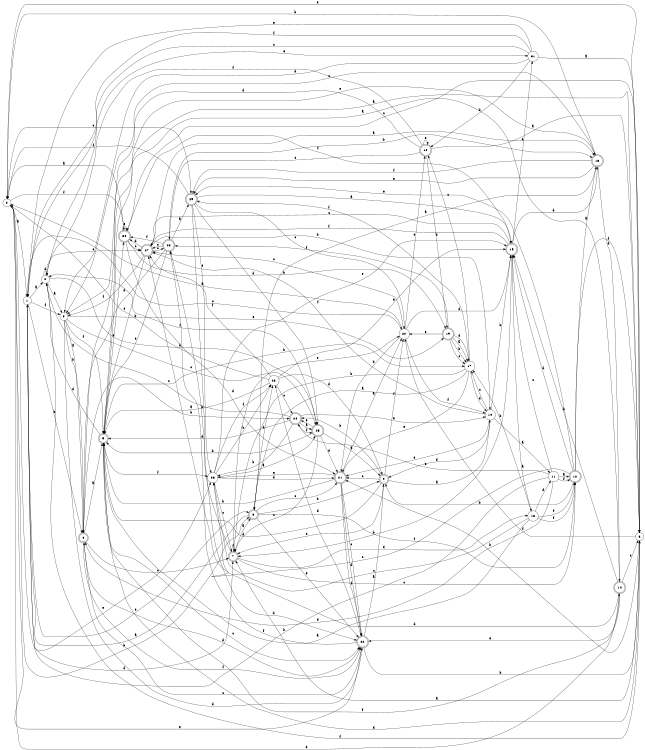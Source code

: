 digraph n26_8 {
__start0 [label="" shape="none"];

rankdir=LR;
size="8,5";

s0 [style="filled", color="black", fillcolor="white" shape="circle", label="0"];
s1 [style="filled", color="black", fillcolor="white" shape="circle", label="1"];
s2 [style="filled", color="black", fillcolor="white" shape="circle", label="2"];
s3 [style="filled", color="black", fillcolor="white" shape="circle", label="3"];
s4 [style="rounded,filled", color="black", fillcolor="white" shape="doublecircle", label="4"];
s5 [style="rounded,filled", color="black", fillcolor="white" shape="doublecircle", label="5"];
s6 [style="filled", color="black", fillcolor="white" shape="circle", label="6"];
s7 [style="rounded,filled", color="black", fillcolor="white" shape="doublecircle", label="7"];
s8 [style="rounded,filled", color="black", fillcolor="white" shape="doublecircle", label="8"];
s9 [style="rounded,filled", color="black", fillcolor="white" shape="doublecircle", label="9"];
s10 [style="filled", color="black", fillcolor="white" shape="circle", label="10"];
s11 [style="filled", color="black", fillcolor="white" shape="circle", label="11"];
s12 [style="rounded,filled", color="black", fillcolor="white" shape="doublecircle", label="12"];
s13 [style="rounded,filled", color="black", fillcolor="white" shape="doublecircle", label="13"];
s14 [style="rounded,filled", color="black", fillcolor="white" shape="doublecircle", label="14"];
s15 [style="rounded,filled", color="black", fillcolor="white" shape="doublecircle", label="15"];
s16 [style="filled", color="black", fillcolor="white" shape="circle", label="16"];
s17 [style="filled", color="black", fillcolor="white" shape="circle", label="17"];
s18 [style="rounded,filled", color="black", fillcolor="white" shape="doublecircle", label="18"];
s19 [style="rounded,filled", color="black", fillcolor="white" shape="doublecircle", label="19"];
s20 [style="filled", color="black", fillcolor="white" shape="circle", label="20"];
s21 [style="rounded,filled", color="black", fillcolor="white" shape="doublecircle", label="21"];
s22 [style="rounded,filled", color="black", fillcolor="white" shape="doublecircle", label="22"];
s23 [style="filled", color="black", fillcolor="white" shape="circle", label="23"];
s24 [style="rounded,filled", color="black", fillcolor="white" shape="doublecircle", label="24"];
s25 [style="rounded,filled", color="black", fillcolor="white" shape="doublecircle", label="25"];
s26 [style="filled", color="black", fillcolor="white" shape="circle", label="26"];
s27 [style="rounded,filled", color="black", fillcolor="white" shape="doublecircle", label="27"];
s28 [style="rounded,filled", color="black", fillcolor="white" shape="doublecircle", label="28"];
s29 [style="rounded,filled", color="black", fillcolor="white" shape="doublecircle", label="29"];
s30 [style="rounded,filled", color="black", fillcolor="white" shape="doublecircle", label="30"];
s31 [style="filled", color="black", fillcolor="white" shape="circle", label="31"];
s0 -> s1 [label="a"];
s0 -> s8 [label="b"];
s0 -> s29 [label="c"];
s0 -> s14 [label="d"];
s0 -> s26 [label="e"];
s0 -> s30 [label="f"];
s1 -> s2 [label="a"];
s1 -> s4 [label="b"];
s1 -> s20 [label="c"];
s1 -> s7 [label="d"];
s1 -> s8 [label="e"];
s1 -> s3 [label="f"];
s2 -> s3 [label="a"];
s2 -> s25 [label="b"];
s2 -> s27 [label="c"];
s2 -> s2 [label="d"];
s2 -> s31 [label="e"];
s2 -> s6 [label="f"];
s3 -> s4 [label="a"];
s3 -> s4 [label="b"];
s3 -> s25 [label="c"];
s3 -> s22 [label="d"];
s3 -> s19 [label="e"];
s3 -> s5 [label="f"];
s4 -> s5 [label="a"];
s4 -> s24 [label="b"];
s4 -> s7 [label="c"];
s4 -> s22 [label="d"];
s4 -> s13 [label="e"];
s4 -> s22 [label="f"];
s5 -> s6 [label="a"];
s5 -> s17 [label="b"];
s5 -> s22 [label="c"];
s5 -> s2 [label="d"];
s5 -> s30 [label="e"];
s5 -> s26 [label="f"];
s6 -> s7 [label="a"];
s6 -> s21 [label="b"];
s6 -> s30 [label="c"];
s6 -> s5 [label="d"];
s6 -> s0 [label="e"];
s6 -> s20 [label="f"];
s7 -> s8 [label="a"];
s7 -> s28 [label="b"];
s7 -> s12 [label="c"];
s7 -> s16 [label="d"];
s7 -> s20 [label="e"];
s7 -> s7 [label="f"];
s8 -> s1 [label="a"];
s8 -> s9 [label="b"];
s8 -> s21 [label="c"];
s8 -> s23 [label="d"];
s8 -> s22 [label="e"];
s8 -> s12 [label="f"];
s9 -> s10 [label="a"];
s9 -> s24 [label="b"];
s9 -> s21 [label="c"];
s9 -> s5 [label="d"];
s9 -> s7 [label="e"];
s9 -> s20 [label="f"];
s10 -> s11 [label="a"];
s10 -> s15 [label="b"];
s10 -> s17 [label="c"];
s10 -> s9 [label="d"];
s10 -> s21 [label="e"];
s10 -> s27 [label="f"];
s11 -> s12 [label="a"];
s11 -> s1 [label="b"];
s11 -> s15 [label="c"];
s11 -> s4 [label="d"];
s11 -> s24 [label="e"];
s11 -> s12 [label="f"];
s12 -> s13 [label="a"];
s12 -> s9 [label="b"];
s12 -> s27 [label="c"];
s12 -> s15 [label="d"];
s12 -> s29 [label="e"];
s12 -> s6 [label="f"];
s13 -> s8 [label="a"];
s13 -> s0 [label="b"];
s13 -> s3 [label="c"];
s13 -> s14 [label="d"];
s13 -> s29 [label="e"];
s13 -> s29 [label="f"];
s14 -> s5 [label="a"];
s14 -> s15 [label="b"];
s14 -> s6 [label="c"];
s14 -> s26 [label="d"];
s14 -> s22 [label="e"];
s14 -> s5 [label="f"];
s15 -> s16 [label="a"];
s15 -> s7 [label="b"];
s15 -> s27 [label="c"];
s15 -> s13 [label="d"];
s15 -> s31 [label="e"];
s15 -> s27 [label="f"];
s16 -> s5 [label="a"];
s16 -> s17 [label="b"];
s16 -> s26 [label="c"];
s16 -> s11 [label="d"];
s16 -> s12 [label="e"];
s16 -> s12 [label="f"];
s17 -> s8 [label="a"];
s17 -> s7 [label="b"];
s17 -> s18 [label="c"];
s17 -> s10 [label="d"];
s17 -> s21 [label="e"];
s17 -> s29 [label="f"];
s18 -> s6 [label="a"];
s18 -> s19 [label="b"];
s18 -> s28 [label="c"];
s18 -> s3 [label="d"];
s18 -> s18 [label="e"];
s18 -> s2 [label="f"];
s19 -> s17 [label="a"];
s19 -> s17 [label="b"];
s19 -> s17 [label="c"];
s19 -> s17 [label="d"];
s19 -> s20 [label="e"];
s19 -> s28 [label="f"];
s20 -> s0 [label="a"];
s20 -> s21 [label="b"];
s20 -> s27 [label="c"];
s20 -> s15 [label="d"];
s20 -> s18 [label="e"];
s20 -> s10 [label="f"];
s21 -> s20 [label="a"];
s21 -> s5 [label="b"];
s21 -> s22 [label="c"];
s21 -> s22 [label="d"];
s21 -> s26 [label="e"];
s21 -> s22 [label="f"];
s22 -> s9 [label="a"];
s22 -> s6 [label="b"];
s22 -> s4 [label="c"];
s22 -> s23 [label="d"];
s22 -> s0 [label="e"];
s22 -> s28 [label="f"];
s23 -> s5 [label="a"];
s23 -> s0 [label="b"];
s23 -> s24 [label="c"];
s23 -> s9 [label="d"];
s23 -> s15 [label="e"];
s23 -> s27 [label="f"];
s24 -> s25 [label="a"];
s24 -> s26 [label="b"];
s24 -> s2 [label="c"];
s24 -> s5 [label="d"];
s24 -> s10 [label="e"];
s24 -> s25 [label="f"];
s25 -> s9 [label="a"];
s25 -> s5 [label="b"];
s25 -> s7 [label="c"];
s25 -> s21 [label="d"];
s25 -> s24 [label="e"];
s25 -> s2 [label="f"];
s26 -> s25 [label="a"];
s26 -> s23 [label="b"];
s26 -> s7 [label="c"];
s26 -> s21 [label="d"];
s26 -> s15 [label="e"];
s26 -> s23 [label="f"];
s27 -> s13 [label="a"];
s27 -> s10 [label="b"];
s27 -> s28 [label="c"];
s27 -> s30 [label="d"];
s27 -> s5 [label="e"];
s27 -> s3 [label="f"];
s28 -> s29 [label="a"];
s28 -> s13 [label="b"];
s28 -> s27 [label="c"];
s28 -> s4 [label="d"];
s28 -> s5 [label="e"];
s28 -> s30 [label="f"];
s29 -> s15 [label="a"];
s29 -> s22 [label="b"];
s29 -> s20 [label="c"];
s29 -> s25 [label="d"];
s29 -> s26 [label="e"];
s29 -> s0 [label="f"];
s30 -> s0 [label="a"];
s30 -> s19 [label="b"];
s30 -> s27 [label="c"];
s30 -> s21 [label="d"];
s30 -> s30 [label="e"];
s30 -> s15 [label="f"];
s31 -> s6 [label="a"];
s31 -> s18 [label="b"];
s31 -> s1 [label="c"];
s31 -> s3 [label="d"];
s31 -> s1 [label="e"];
s31 -> s1 [label="f"];

}